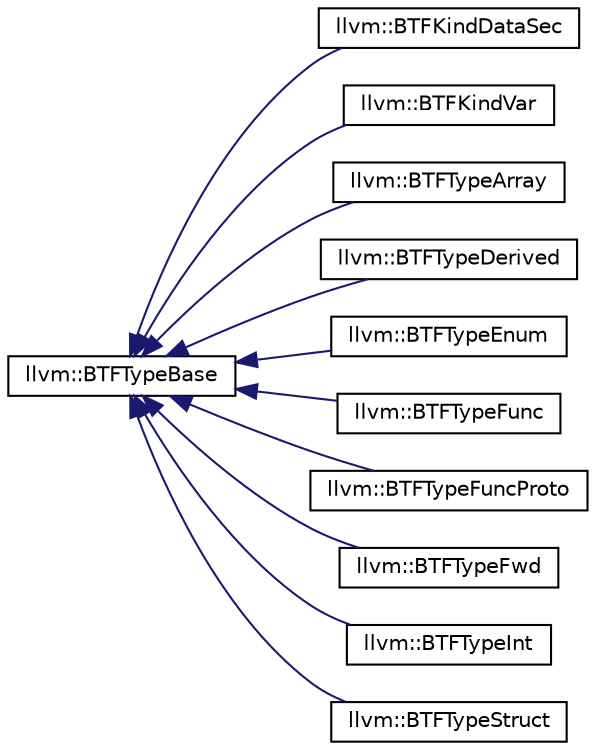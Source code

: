 digraph "Graphical Class Hierarchy"
{
 // LATEX_PDF_SIZE
  bgcolor="transparent";
  edge [fontname="Helvetica",fontsize="10",labelfontname="Helvetica",labelfontsize="10"];
  node [fontname="Helvetica",fontsize="10",shape="box"];
  rankdir="LR";
  Node0 [label="llvm::BTFTypeBase",height=0.2,width=0.4,color="black",URL="$classllvm_1_1BTFTypeBase.html",tooltip="The base class for BTF type generation."];
  Node0 -> Node1 [dir="back",color="midnightblue",fontsize="10",style="solid",fontname="Helvetica"];
  Node1 [label="llvm::BTFKindDataSec",height=0.2,width=0.4,color="black",URL="$classllvm_1_1BTFKindDataSec.html",tooltip="Handle data sections."];
  Node0 -> Node2 [dir="back",color="midnightblue",fontsize="10",style="solid",fontname="Helvetica"];
  Node2 [label="llvm::BTFKindVar",height=0.2,width=0.4,color="black",URL="$classllvm_1_1BTFKindVar.html",tooltip="Handle variable instances."];
  Node0 -> Node3 [dir="back",color="midnightblue",fontsize="10",style="solid",fontname="Helvetica"];
  Node3 [label="llvm::BTFTypeArray",height=0.2,width=0.4,color="black",URL="$classllvm_1_1BTFTypeArray.html",tooltip="Handle array type."];
  Node0 -> Node4 [dir="back",color="midnightblue",fontsize="10",style="solid",fontname="Helvetica"];
  Node4 [label="llvm::BTFTypeDerived",height=0.2,width=0.4,color="black",URL="$classllvm_1_1BTFTypeDerived.html",tooltip="Handle several derived types include pointer, const, volatile, typedef and restrict."];
  Node0 -> Node5 [dir="back",color="midnightblue",fontsize="10",style="solid",fontname="Helvetica"];
  Node5 [label="llvm::BTFTypeEnum",height=0.2,width=0.4,color="black",URL="$classllvm_1_1BTFTypeEnum.html",tooltip="Handle enumerate type."];
  Node0 -> Node6 [dir="back",color="midnightblue",fontsize="10",style="solid",fontname="Helvetica"];
  Node6 [label="llvm::BTFTypeFunc",height=0.2,width=0.4,color="black",URL="$classllvm_1_1BTFTypeFunc.html",tooltip="Handle subprogram."];
  Node0 -> Node7 [dir="back",color="midnightblue",fontsize="10",style="solid",fontname="Helvetica"];
  Node7 [label="llvm::BTFTypeFuncProto",height=0.2,width=0.4,color="black",URL="$classllvm_1_1BTFTypeFuncProto.html",tooltip="Handle function pointer."];
  Node0 -> Node8 [dir="back",color="midnightblue",fontsize="10",style="solid",fontname="Helvetica"];
  Node8 [label="llvm::BTFTypeFwd",height=0.2,width=0.4,color="black",URL="$classllvm_1_1BTFTypeFwd.html",tooltip="Handle struct or union forward declaration."];
  Node0 -> Node9 [dir="back",color="midnightblue",fontsize="10",style="solid",fontname="Helvetica"];
  Node9 [label="llvm::BTFTypeInt",height=0.2,width=0.4,color="black",URL="$classllvm_1_1BTFTypeInt.html",tooltip="Handle int type."];
  Node0 -> Node10 [dir="back",color="midnightblue",fontsize="10",style="solid",fontname="Helvetica"];
  Node10 [label="llvm::BTFTypeStruct",height=0.2,width=0.4,color="black",URL="$classllvm_1_1BTFTypeStruct.html",tooltip="Handle struct/union type."];
}
